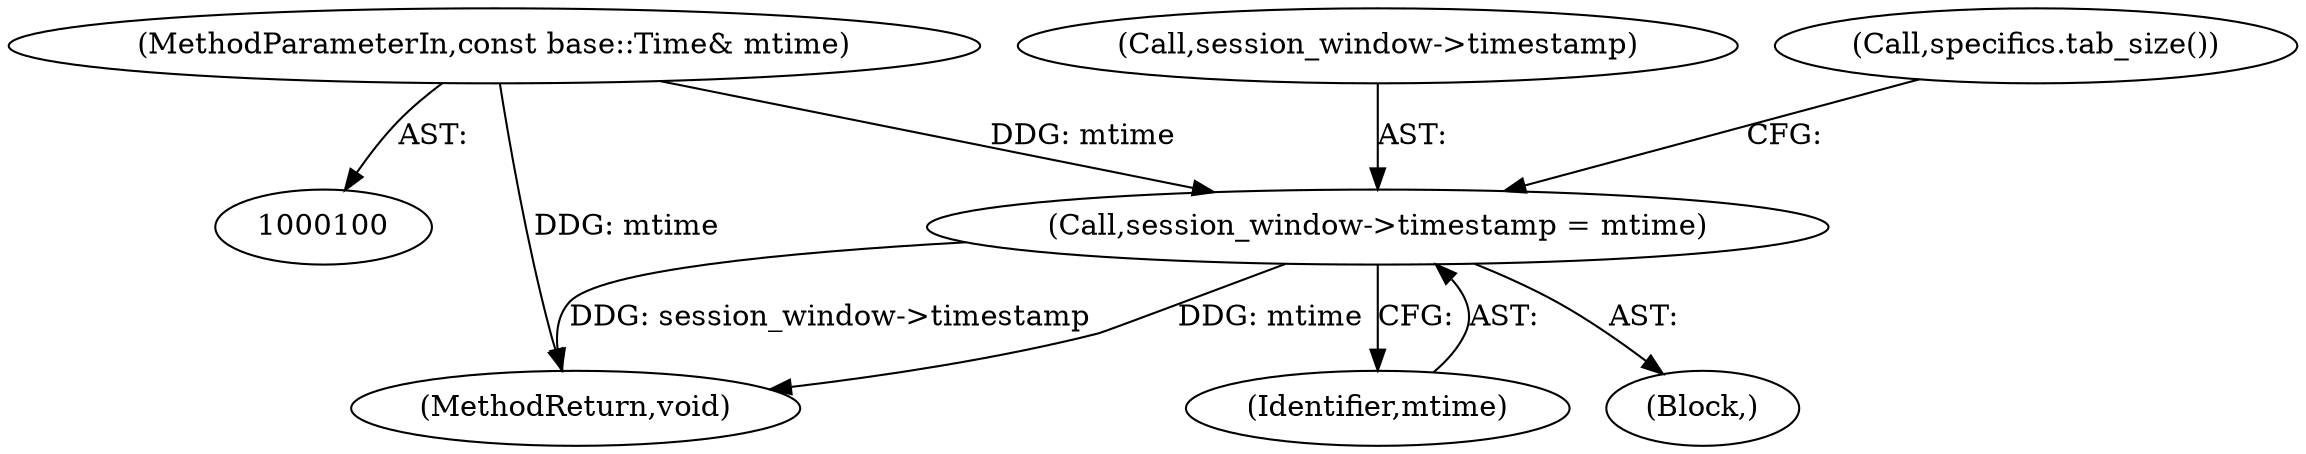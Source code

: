 digraph "0_Chrome_19190765882e272a6a2162c89acdb29110f7e3cf_10@pointer" {
"1000138" [label="(Call,session_window->timestamp = mtime)"];
"1000103" [label="(MethodParameterIn,const base::Time& mtime)"];
"1000171" [label="(MethodReturn,void)"];
"1000142" [label="(Identifier,mtime)"];
"1000138" [label="(Call,session_window->timestamp = mtime)"];
"1000106" [label="(Block,)"];
"1000103" [label="(MethodParameterIn,const base::Time& mtime)"];
"1000139" [label="(Call,session_window->timestamp)"];
"1000144" [label="(Call,specifics.tab_size())"];
"1000138" -> "1000106"  [label="AST: "];
"1000138" -> "1000142"  [label="CFG: "];
"1000139" -> "1000138"  [label="AST: "];
"1000142" -> "1000138"  [label="AST: "];
"1000144" -> "1000138"  [label="CFG: "];
"1000138" -> "1000171"  [label="DDG: mtime"];
"1000138" -> "1000171"  [label="DDG: session_window->timestamp"];
"1000103" -> "1000138"  [label="DDG: mtime"];
"1000103" -> "1000100"  [label="AST: "];
"1000103" -> "1000171"  [label="DDG: mtime"];
}
